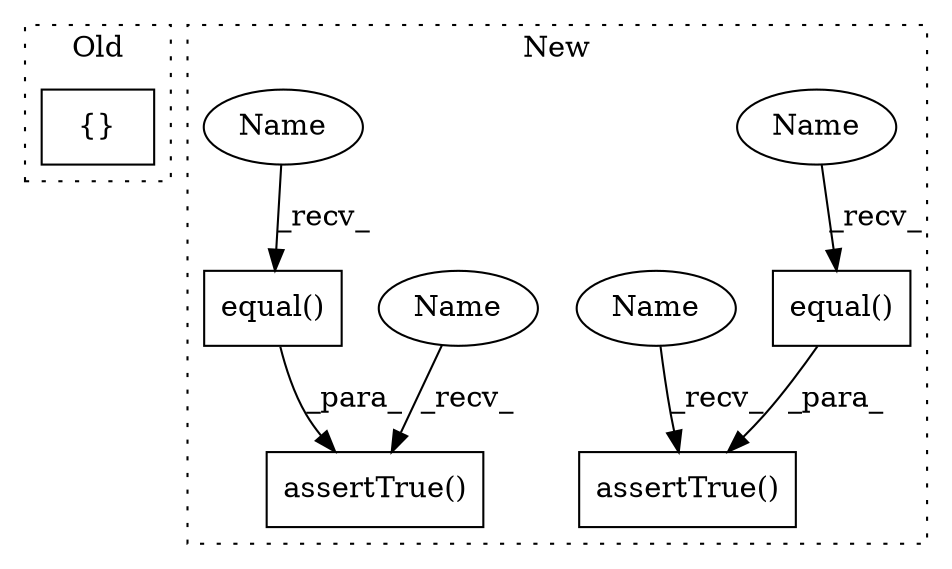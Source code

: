 digraph G {
subgraph cluster0 {
1 [label="{}" a="59" s="5010,5010" l="2,1" shape="box"];
label = "Old";
style="dotted";
}
subgraph cluster1 {
2 [label="equal()" a="75" s="1546,1587" l="12,1" shape="box"];
3 [label="assertTrue()" a="75" s="1530,1588" l="16,1" shape="box"];
4 [label="equal()" a="75" s="1614,1656" l="12,1" shape="box"];
5 [label="assertTrue()" a="75" s="1598,1657" l="16,1" shape="box"];
6 [label="Name" a="87" s="1546" l="5" shape="ellipse"];
7 [label="Name" a="87" s="1614" l="5" shape="ellipse"];
8 [label="Name" a="87" s="1530" l="4" shape="ellipse"];
9 [label="Name" a="87" s="1598" l="4" shape="ellipse"];
label = "New";
style="dotted";
}
2 -> 3 [label="_para_"];
4 -> 5 [label="_para_"];
6 -> 2 [label="_recv_"];
7 -> 4 [label="_recv_"];
8 -> 3 [label="_recv_"];
9 -> 5 [label="_recv_"];
}